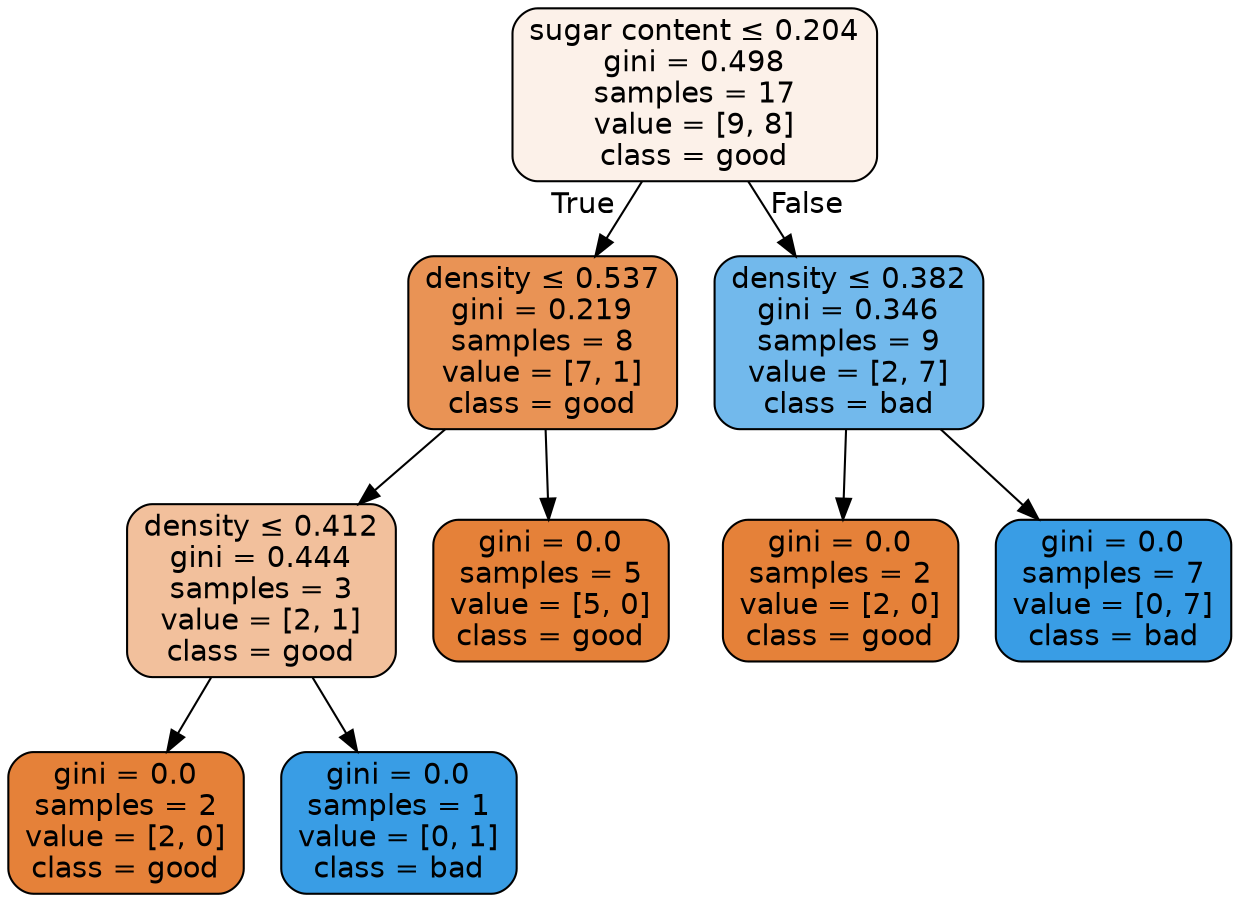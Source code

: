 digraph Tree {
node [shape=box, style="filled, rounded", color="black", fontname="helvetica"] ;
edge [fontname="helvetica"] ;
0 [label=<sugar content &le; 0.204<br/>gini = 0.498<br/>samples = 17<br/>value = [9, 8]<br/>class = good>, fillcolor="#fcf1e9"] ;
1 [label=<density &le; 0.537<br/>gini = 0.219<br/>samples = 8<br/>value = [7, 1]<br/>class = good>, fillcolor="#e99355"] ;
0 -> 1 [labeldistance=2.5, labelangle=45, headlabel="True"] ;
2 [label=<density &le; 0.412<br/>gini = 0.444<br/>samples = 3<br/>value = [2, 1]<br/>class = good>, fillcolor="#f2c09c"] ;
1 -> 2 ;
3 [label=<gini = 0.0<br/>samples = 2<br/>value = [2, 0]<br/>class = good>, fillcolor="#e58139"] ;
2 -> 3 ;
4 [label=<gini = 0.0<br/>samples = 1<br/>value = [0, 1]<br/>class = bad>, fillcolor="#399de5"] ;
2 -> 4 ;
5 [label=<gini = 0.0<br/>samples = 5<br/>value = [5, 0]<br/>class = good>, fillcolor="#e58139"] ;
1 -> 5 ;
6 [label=<density &le; 0.382<br/>gini = 0.346<br/>samples = 9<br/>value = [2, 7]<br/>class = bad>, fillcolor="#72b9ec"] ;
0 -> 6 [labeldistance=2.5, labelangle=-45, headlabel="False"] ;
7 [label=<gini = 0.0<br/>samples = 2<br/>value = [2, 0]<br/>class = good>, fillcolor="#e58139"] ;
6 -> 7 ;
8 [label=<gini = 0.0<br/>samples = 7<br/>value = [0, 7]<br/>class = bad>, fillcolor="#399de5"] ;
6 -> 8 ;
}
